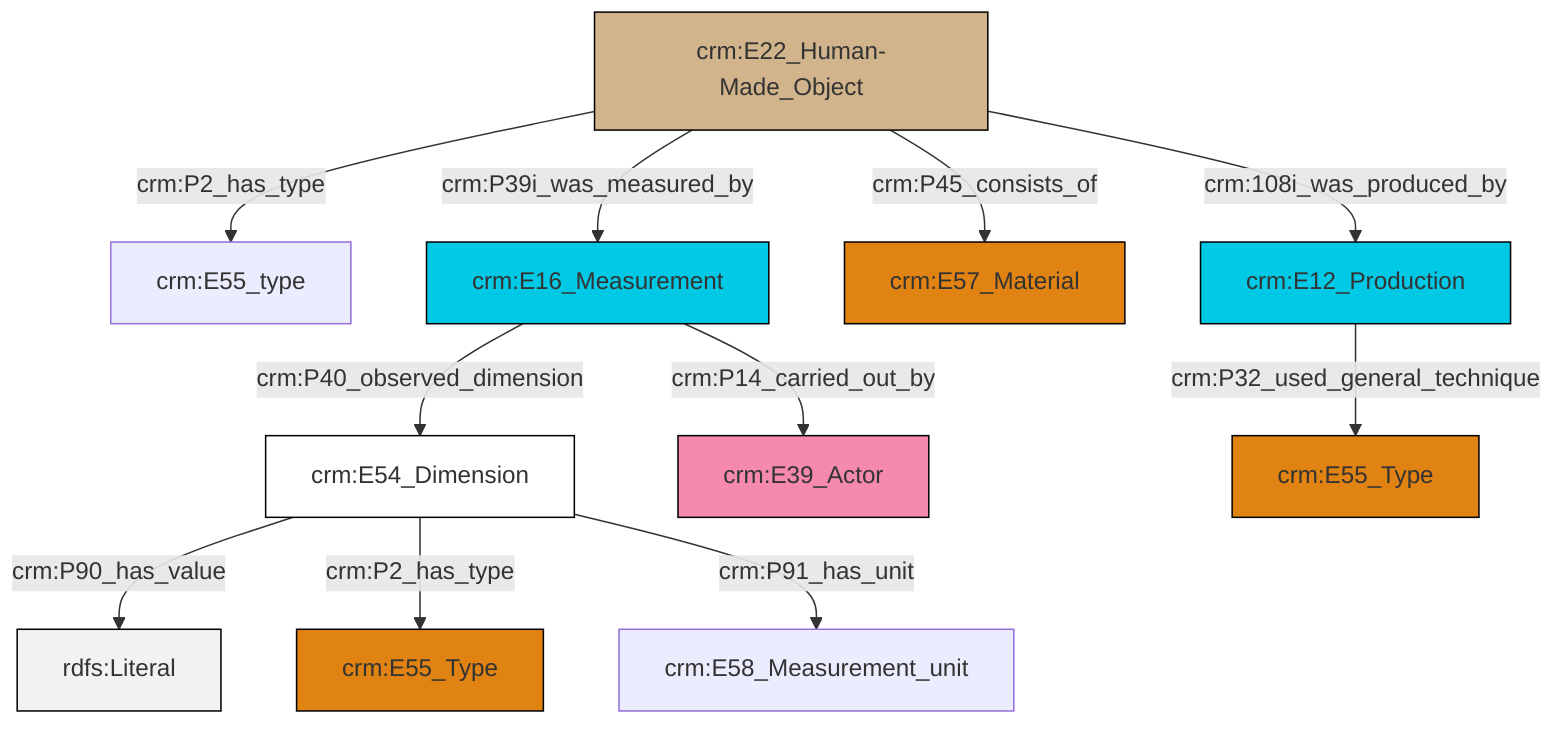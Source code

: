 graph TD
classDef Literal fill:#f2f2f2,stroke:#000000;
classDef CRM_Entity fill:#FFFFFF,stroke:#000000;
classDef Temporal_Entity fill:#00C9E6, stroke:#000000;
classDef Type fill:#E18312, stroke:#000000;
classDef Time-Span fill:#2C9C91, stroke:#000000;
classDef Appellation fill:#FFEB7F, stroke:#000000;
classDef Place fill:#008836, stroke:#000000;
classDef Persistent_Item fill:#B266B2, stroke:#000000;
classDef Conceptual_Object fill:#FFD700, stroke:#000000;
classDef Physical_Thing fill:#D2B48C, stroke:#000000;
classDef Actor fill:#f58aad, stroke:#000000;
classDef PC_Classes fill:#4ce600, stroke:#000000;
classDef Multi fill:#cccccc,stroke:#000000;

0["crm:E22_Human-Made_Object"]:::Physical_Thing -->|crm:P2_has_type| 1["crm:E55_type"]:::Default
3["crm:E54_Dimension"]:::CRM_Entity -->|crm:P90_has_value| 4[rdfs:Literal]:::Literal
0["crm:E22_Human-Made_Object"]:::Physical_Thing -->|crm:P39i_was_measured_by| 8["crm:E16_Measurement"]:::Temporal_Entity
3["crm:E54_Dimension"]:::CRM_Entity -->|crm:P2_has_type| 9["crm:E55_Type"]:::Type
0["crm:E22_Human-Made_Object"]:::Physical_Thing -->|crm:P45_consists_of| 15["crm:E57_Material"]:::Type
16["crm:E12_Production"]:::Temporal_Entity -->|crm:P32_used_general_technique| 12["crm:E55_Type"]:::Type
0["crm:E22_Human-Made_Object"]:::Physical_Thing -->|crm:108i_was_produced_by| 16["crm:E12_Production"]:::Temporal_Entity
8["crm:E16_Measurement"]:::Temporal_Entity -->|crm:P40_observed_dimension| 3["crm:E54_Dimension"]:::CRM_Entity
8["crm:E16_Measurement"]:::Temporal_Entity -->|crm:P14_carried_out_by| 10["crm:E39_Actor"]:::Actor
3["crm:E54_Dimension"]:::CRM_Entity -->|crm:P91_has_unit| 5["crm:E58_Measurement_unit"]:::Default